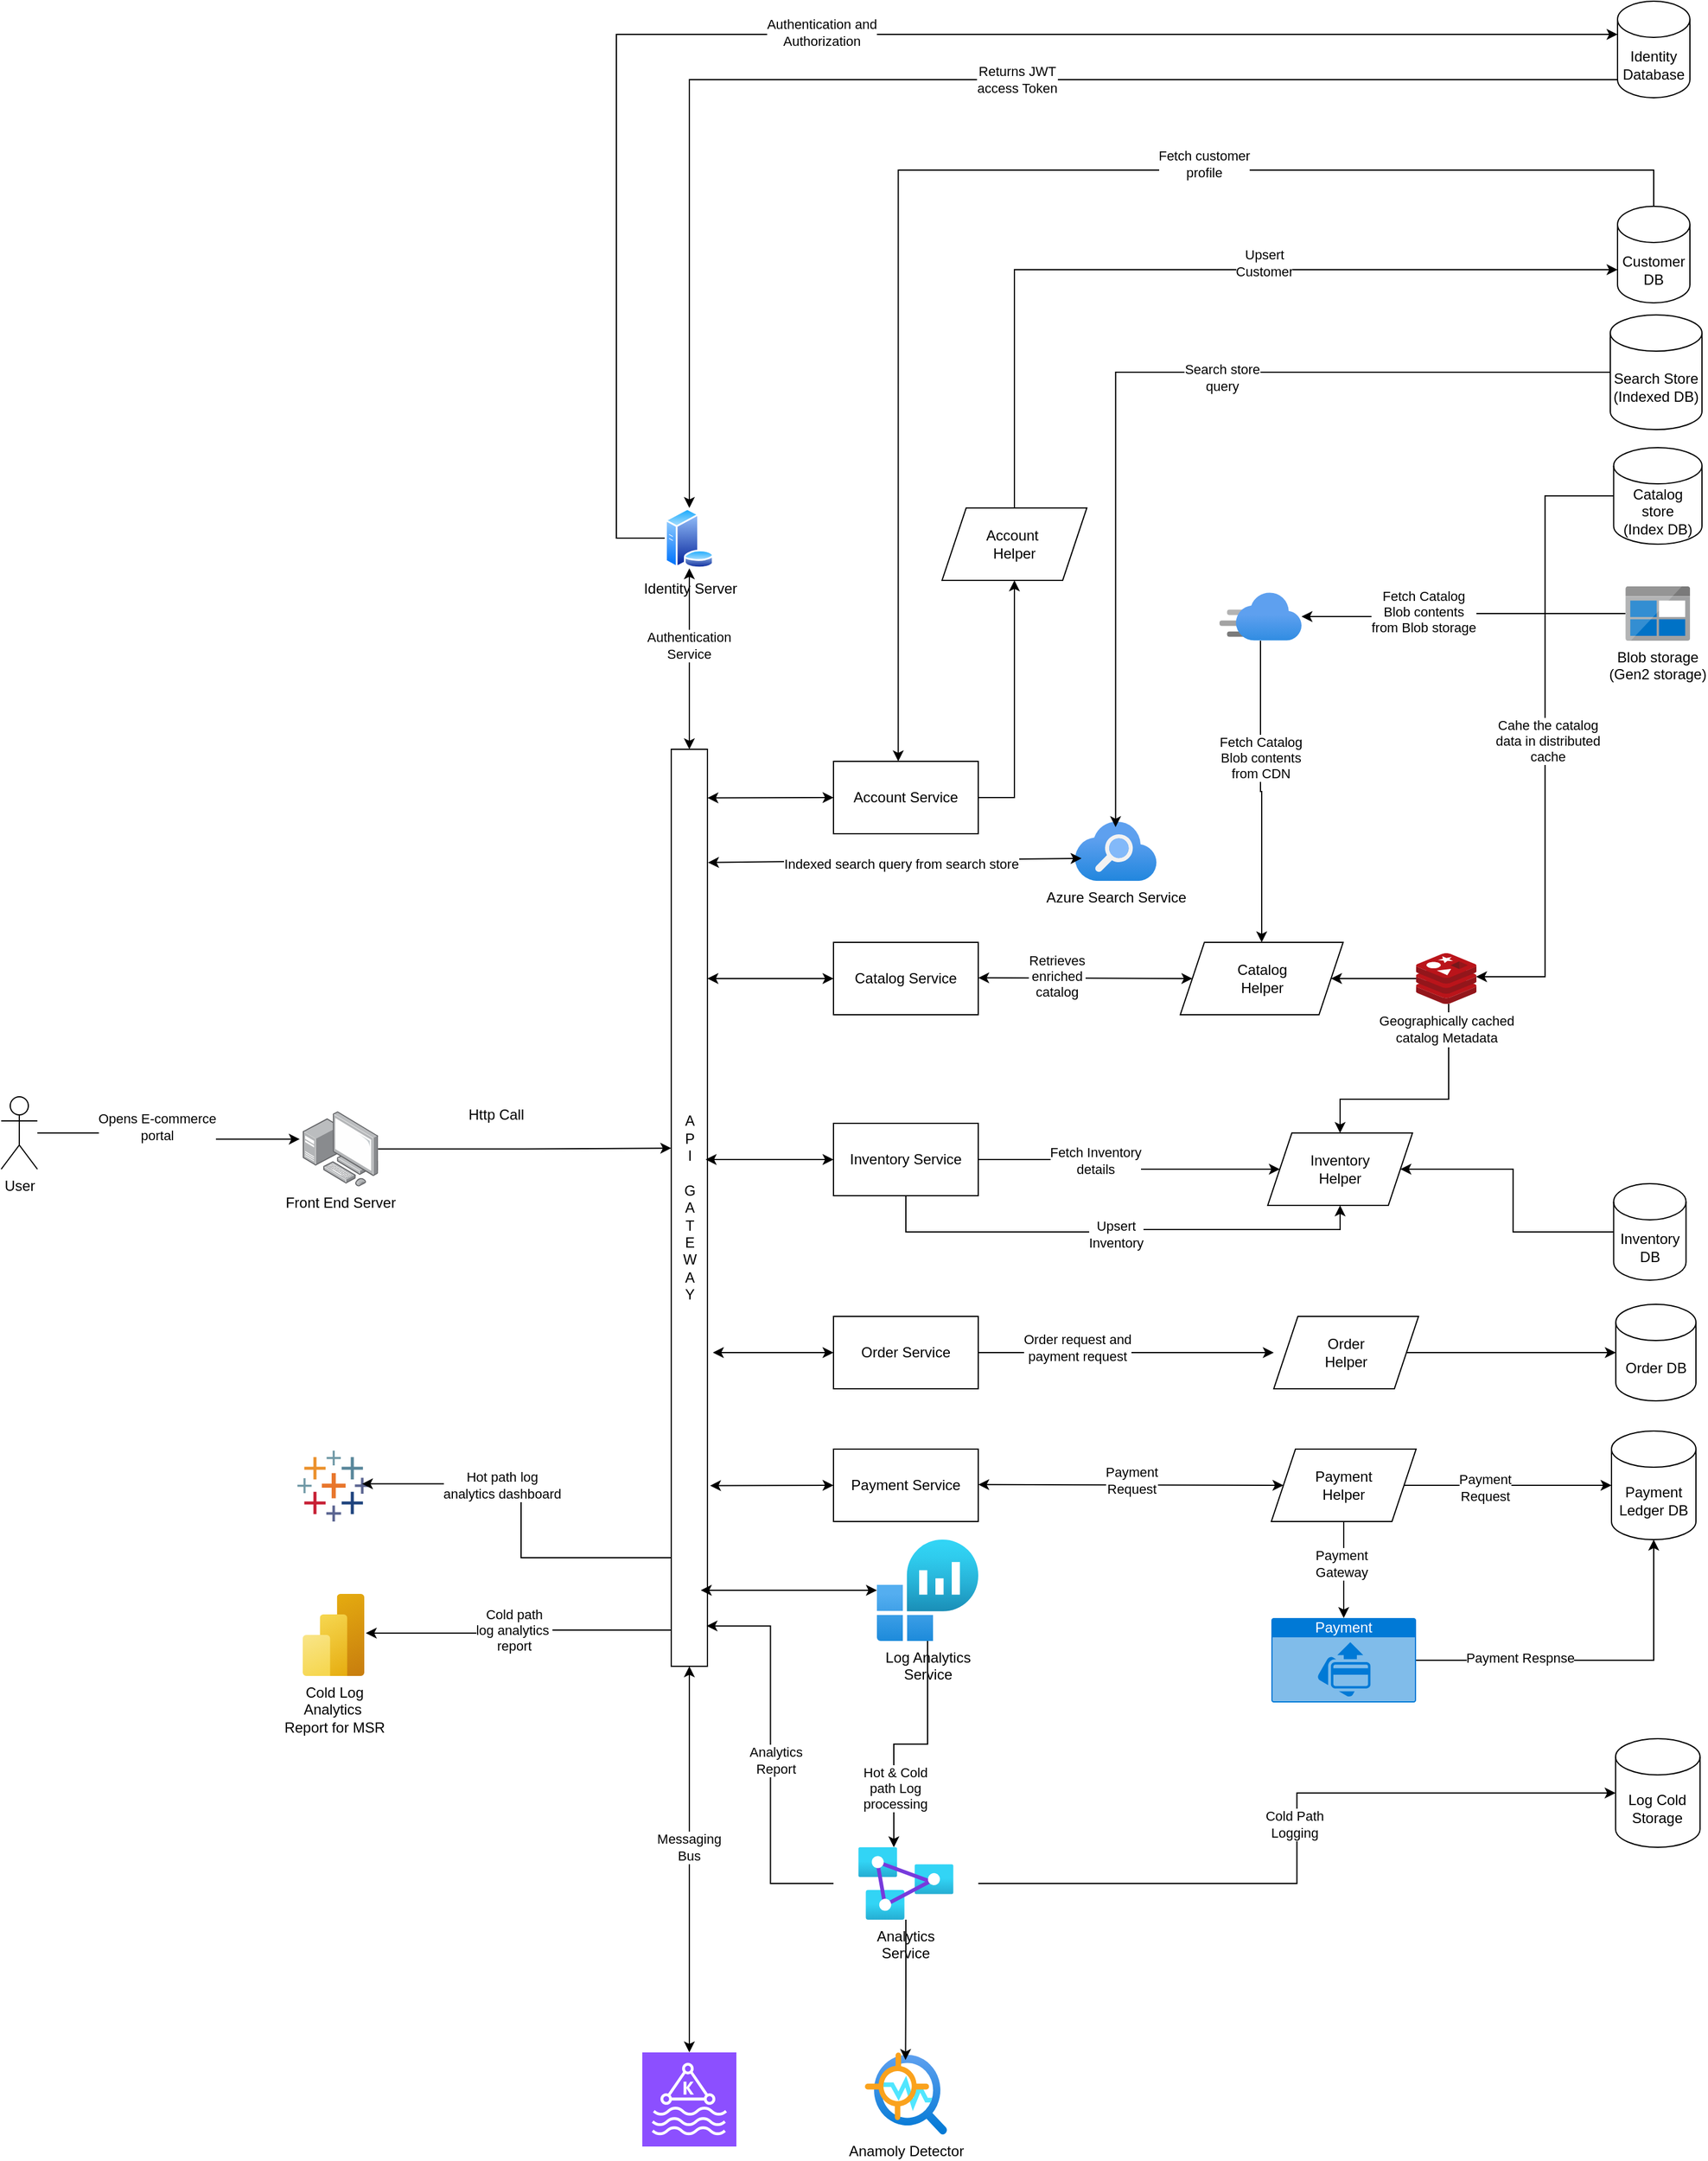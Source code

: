 <mxfile version="24.6.4" type="github">
  <diagram name="Page-1" id="DZVCTHQu2n3p9sboyNOl">
    <mxGraphModel dx="3424" dy="2045" grid="1" gridSize="10" guides="1" tooltips="1" connect="1" arrows="1" fold="1" page="1" pageScale="1" pageWidth="850" pageHeight="1100" math="0" shadow="0">
      <root>
        <mxCell id="0" />
        <mxCell id="1" parent="0" />
        <mxCell id="jgYk3zZ4BMT8bTG-VnUE-66" value="A&lt;br&gt;P&lt;br&gt;I&lt;br&gt;&lt;br&gt;G&lt;br&gt;A&lt;br&gt;T&lt;br&gt;E&lt;br&gt;W&lt;br&gt;A&lt;br&gt;Y" style="rounded=0;whiteSpace=wrap;html=1;" parent="1" vertex="1">
          <mxGeometry x="-984.5" y="-250" width="30" height="760" as="geometry" />
        </mxCell>
        <mxCell id="jgYk3zZ4BMT8bTG-VnUE-67" value="Front End Server" style="image;points=[];aspect=fixed;html=1;align=center;shadow=0;dashed=0;image=img/lib/allied_telesis/computer_and_terminals/Personal_Computer_with_Server.svg;" parent="1" vertex="1">
          <mxGeometry x="-1290" y="50" width="62.4" height="62.4" as="geometry" />
        </mxCell>
        <mxCell id="jgYk3zZ4BMT8bTG-VnUE-68" value="Identity Server" style="image;aspect=fixed;perimeter=ellipsePerimeter;html=1;align=center;shadow=0;dashed=0;spacingTop=3;image=img/lib/active_directory/database_server.svg;" parent="1" vertex="1">
          <mxGeometry x="-990" y="-450" width="41" height="50" as="geometry" />
        </mxCell>
        <mxCell id="0WEt7F5-mT2UaYVK9m0M-107" style="edgeStyle=orthogonalEdgeStyle;rounded=0;orthogonalLoop=1;jettySize=auto;html=1;exitX=0;exitY=1;exitDx=0;exitDy=-15;exitPerimeter=0;" edge="1" parent="1" source="jgYk3zZ4BMT8bTG-VnUE-69" target="jgYk3zZ4BMT8bTG-VnUE-68">
          <mxGeometry relative="1" as="geometry" />
        </mxCell>
        <mxCell id="0WEt7F5-mT2UaYVK9m0M-108" value="Returns JWT&lt;br&gt;access Token" style="edgeLabel;html=1;align=center;verticalAlign=middle;resizable=0;points=[];" vertex="1" connectable="0" parent="0WEt7F5-mT2UaYVK9m0M-107">
          <mxGeometry x="-0.114" relative="1" as="geometry">
            <mxPoint as="offset" />
          </mxGeometry>
        </mxCell>
        <mxCell id="jgYk3zZ4BMT8bTG-VnUE-69" value="Identity&lt;br&gt;Database" style="shape=cylinder3;whiteSpace=wrap;html=1;boundedLbl=1;backgroundOutline=1;size=15;" parent="1" vertex="1">
          <mxGeometry x="-200" y="-870" width="60" height="80" as="geometry" />
        </mxCell>
        <mxCell id="jgYk3zZ4BMT8bTG-VnUE-70" style="edgeStyle=orthogonalEdgeStyle;rounded=0;orthogonalLoop=1;jettySize=auto;html=1;entryX=0;entryY=0.435;entryDx=0;entryDy=0;entryPerimeter=0;" parent="1" source="jgYk3zZ4BMT8bTG-VnUE-67" target="jgYk3zZ4BMT8bTG-VnUE-66" edge="1">
          <mxGeometry relative="1" as="geometry" />
        </mxCell>
        <mxCell id="jgYk3zZ4BMT8bTG-VnUE-71" value="Http Call" style="text;html=1;align=center;verticalAlign=middle;resizable=0;points=[];autosize=1;strokeColor=none;fillColor=none;" parent="1" vertex="1">
          <mxGeometry x="-1165" y="38" width="70" height="30" as="geometry" />
        </mxCell>
        <mxCell id="jgYk3zZ4BMT8bTG-VnUE-74" value="User" style="shape=umlActor;verticalLabelPosition=bottom;verticalAlign=top;html=1;outlineConnect=0;" parent="1" vertex="1">
          <mxGeometry x="-1540" y="38" width="30" height="60" as="geometry" />
        </mxCell>
        <mxCell id="jgYk3zZ4BMT8bTG-VnUE-75" style="edgeStyle=orthogonalEdgeStyle;rounded=0;orthogonalLoop=1;jettySize=auto;html=1;entryX=-0.04;entryY=0.37;entryDx=0;entryDy=0;entryPerimeter=0;" parent="1" source="jgYk3zZ4BMT8bTG-VnUE-74" target="jgYk3zZ4BMT8bTG-VnUE-67" edge="1">
          <mxGeometry relative="1" as="geometry" />
        </mxCell>
        <mxCell id="jgYk3zZ4BMT8bTG-VnUE-76" value="Opens E-commerce&lt;br&gt;portal" style="edgeLabel;html=1;align=center;verticalAlign=middle;resizable=0;points=[];" parent="jgYk3zZ4BMT8bTG-VnUE-75" vertex="1" connectable="0">
          <mxGeometry x="-0.125" y="5" relative="1" as="geometry">
            <mxPoint x="1" as="offset" />
          </mxGeometry>
        </mxCell>
        <mxCell id="jgYk3zZ4BMT8bTG-VnUE-84" value="" style="endArrow=classic;startArrow=classic;html=1;rounded=0;exitX=0.5;exitY=0;exitDx=0;exitDy=0;" parent="1" source="jgYk3zZ4BMT8bTG-VnUE-66" target="jgYk3zZ4BMT8bTG-VnUE-68" edge="1">
          <mxGeometry width="50" height="50" relative="1" as="geometry">
            <mxPoint x="-980" y="-280" as="sourcePoint" />
            <mxPoint x="-930" y="-330" as="targetPoint" />
          </mxGeometry>
        </mxCell>
        <mxCell id="jgYk3zZ4BMT8bTG-VnUE-85" value="Authentication&lt;br&gt;Service" style="edgeLabel;html=1;align=center;verticalAlign=middle;resizable=0;points=[];" parent="jgYk3zZ4BMT8bTG-VnUE-84" vertex="1" connectable="0">
          <mxGeometry x="0.151" y="1" relative="1" as="geometry">
            <mxPoint as="offset" />
          </mxGeometry>
        </mxCell>
        <mxCell id="0WEt7F5-mT2UaYVK9m0M-95" style="edgeStyle=orthogonalEdgeStyle;rounded=0;orthogonalLoop=1;jettySize=auto;html=1;exitX=1;exitY=0.5;exitDx=0;exitDy=0;entryX=0.5;entryY=1;entryDx=0;entryDy=0;" edge="1" parent="1" source="jgYk3zZ4BMT8bTG-VnUE-86" target="0WEt7F5-mT2UaYVK9m0M-93">
          <mxGeometry relative="1" as="geometry" />
        </mxCell>
        <mxCell id="jgYk3zZ4BMT8bTG-VnUE-86" value="Account Service" style="rounded=0;whiteSpace=wrap;html=1;" parent="1" vertex="1">
          <mxGeometry x="-850" y="-240" width="120" height="60" as="geometry" />
        </mxCell>
        <mxCell id="jgYk3zZ4BMT8bTG-VnUE-87" value="Catalog Service" style="rounded=0;whiteSpace=wrap;html=1;" parent="1" vertex="1">
          <mxGeometry x="-850" y="-90" width="120" height="60" as="geometry" />
        </mxCell>
        <mxCell id="0WEt7F5-mT2UaYVK9m0M-85" style="edgeStyle=orthogonalEdgeStyle;rounded=0;orthogonalLoop=1;jettySize=auto;html=1;entryX=0;entryY=0.5;entryDx=0;entryDy=0;" edge="1" parent="1" source="jgYk3zZ4BMT8bTG-VnUE-88" target="0WEt7F5-mT2UaYVK9m0M-83">
          <mxGeometry relative="1" as="geometry" />
        </mxCell>
        <mxCell id="0WEt7F5-mT2UaYVK9m0M-90" value="Fetch Inventory&lt;br&gt;details" style="edgeLabel;html=1;align=center;verticalAlign=middle;resizable=0;points=[];" vertex="1" connectable="0" parent="0WEt7F5-mT2UaYVK9m0M-85">
          <mxGeometry x="-0.25" y="-1" relative="1" as="geometry">
            <mxPoint as="offset" />
          </mxGeometry>
        </mxCell>
        <mxCell id="0WEt7F5-mT2UaYVK9m0M-105" style="edgeStyle=orthogonalEdgeStyle;rounded=0;orthogonalLoop=1;jettySize=auto;html=1;entryX=0.5;entryY=1;entryDx=0;entryDy=0;" edge="1" parent="1" source="jgYk3zZ4BMT8bTG-VnUE-88" target="0WEt7F5-mT2UaYVK9m0M-83">
          <mxGeometry relative="1" as="geometry">
            <Array as="points">
              <mxPoint x="-790" y="150" />
              <mxPoint x="-610" y="150" />
              <mxPoint x="-610" y="148" />
              <mxPoint x="-430" y="148" />
            </Array>
          </mxGeometry>
        </mxCell>
        <mxCell id="0WEt7F5-mT2UaYVK9m0M-106" value="Upsert&lt;br&gt;Inventory" style="edgeLabel;html=1;align=center;verticalAlign=middle;resizable=0;points=[];" vertex="1" connectable="0" parent="0WEt7F5-mT2UaYVK9m0M-105">
          <mxGeometry x="-0.01" y="-2" relative="1" as="geometry">
            <mxPoint as="offset" />
          </mxGeometry>
        </mxCell>
        <mxCell id="jgYk3zZ4BMT8bTG-VnUE-88" value="Inventory Service" style="rounded=0;whiteSpace=wrap;html=1;" parent="1" vertex="1">
          <mxGeometry x="-850" y="60" width="120" height="60" as="geometry" />
        </mxCell>
        <mxCell id="jgYk3zZ4BMT8bTG-VnUE-89" value="Order Service" style="rounded=0;whiteSpace=wrap;html=1;" parent="1" vertex="1">
          <mxGeometry x="-850" y="220" width="120" height="60" as="geometry" />
        </mxCell>
        <mxCell id="jgYk3zZ4BMT8bTG-VnUE-91" value="" style="sketch=0;points=[[0,0,0],[0.25,0,0],[0.5,0,0],[0.75,0,0],[1,0,0],[0,1,0],[0.25,1,0],[0.5,1,0],[0.75,1,0],[1,1,0],[0,0.25,0],[0,0.5,0],[0,0.75,0],[1,0.25,0],[1,0.5,0],[1,0.75,0]];outlineConnect=0;fontColor=#232F3E;fillColor=#8C4FFF;strokeColor=#ffffff;dashed=0;verticalLabelPosition=bottom;verticalAlign=top;align=center;html=1;fontSize=12;fontStyle=0;aspect=fixed;shape=mxgraph.aws4.resourceIcon;resIcon=mxgraph.aws4.managed_streaming_for_kafka;" parent="1" vertex="1">
          <mxGeometry x="-1008.5" y="830" width="78" height="78" as="geometry" />
        </mxCell>
        <mxCell id="jgYk3zZ4BMT8bTG-VnUE-98" value="" style="endArrow=classic;startArrow=classic;html=1;rounded=0;entryX=0.5;entryY=0;entryDx=0;entryDy=0;entryPerimeter=0;exitX=0.5;exitY=1;exitDx=0;exitDy=0;" parent="1" source="jgYk3zZ4BMT8bTG-VnUE-66" target="jgYk3zZ4BMT8bTG-VnUE-91" edge="1">
          <mxGeometry width="50" height="50" relative="1" as="geometry">
            <mxPoint x="-940" y="530" as="sourcePoint" />
            <mxPoint x="-880" y="420" as="targetPoint" />
          </mxGeometry>
        </mxCell>
        <mxCell id="jgYk3zZ4BMT8bTG-VnUE-104" value="Messaging&lt;br&gt;Bus" style="edgeLabel;html=1;align=center;verticalAlign=middle;resizable=0;points=[];" parent="jgYk3zZ4BMT8bTG-VnUE-98" vertex="1" connectable="0">
          <mxGeometry x="-0.067" y="-1" relative="1" as="geometry">
            <mxPoint as="offset" />
          </mxGeometry>
        </mxCell>
        <mxCell id="jgYk3zZ4BMT8bTG-VnUE-100" value="" style="endArrow=classic;startArrow=classic;html=1;rounded=0;entryX=0;entryY=0.5;entryDx=0;entryDy=0;" parent="1" target="jgYk3zZ4BMT8bTG-VnUE-89" edge="1">
          <mxGeometry width="50" height="50" relative="1" as="geometry">
            <mxPoint x="-950" y="250" as="sourcePoint" />
            <mxPoint x="-860" y="249.41" as="targetPoint" />
          </mxGeometry>
        </mxCell>
        <mxCell id="jgYk3zZ4BMT8bTG-VnUE-101" value="" style="endArrow=classic;startArrow=classic;html=1;rounded=0;entryX=0;entryY=0.5;entryDx=0;entryDy=0;" parent="1" target="jgYk3zZ4BMT8bTG-VnUE-88" edge="1">
          <mxGeometry width="50" height="50" relative="1" as="geometry">
            <mxPoint x="-956" y="90" as="sourcePoint" />
            <mxPoint x="-820" y="150" as="targetPoint" />
          </mxGeometry>
        </mxCell>
        <mxCell id="jgYk3zZ4BMT8bTG-VnUE-102" value="" style="endArrow=classic;startArrow=classic;html=1;rounded=0;entryX=0;entryY=0.5;entryDx=0;entryDy=0;exitX=1;exitY=0.25;exitDx=0;exitDy=0;" parent="1" source="jgYk3zZ4BMT8bTG-VnUE-66" target="jgYk3zZ4BMT8bTG-VnUE-87" edge="1">
          <mxGeometry width="50" height="50" relative="1" as="geometry">
            <mxPoint x="-920" y="-10" as="sourcePoint" />
            <mxPoint x="-820" y="-10" as="targetPoint" />
          </mxGeometry>
        </mxCell>
        <mxCell id="jgYk3zZ4BMT8bTG-VnUE-103" value="" style="endArrow=classic;startArrow=classic;html=1;rounded=0;entryX=0;entryY=0.5;entryDx=0;entryDy=0;exitX=1;exitY=0.053;exitDx=0;exitDy=0;exitPerimeter=0;" parent="1" source="jgYk3zZ4BMT8bTG-VnUE-66" target="jgYk3zZ4BMT8bTG-VnUE-86" edge="1">
          <mxGeometry width="50" height="50" relative="1" as="geometry">
            <mxPoint x="-954.5" y="-170" as="sourcePoint" />
            <mxPoint x="-854.5" y="-170" as="targetPoint" />
          </mxGeometry>
        </mxCell>
        <mxCell id="jgYk3zZ4BMT8bTG-VnUE-106" value="Log Analytics&lt;br&gt;Service" style="image;aspect=fixed;html=1;points=[];align=center;fontSize=12;image=img/lib/azure2/analytics/Log_Analytics_Workspaces.svg;" parent="1" vertex="1">
          <mxGeometry x="-814" y="405" width="84" height="84" as="geometry" />
        </mxCell>
        <mxCell id="jgYk3zZ4BMT8bTG-VnUE-107" value="" style="endArrow=classic;startArrow=classic;html=1;rounded=0;" parent="1" target="jgYk3zZ4BMT8bTG-VnUE-106" edge="1">
          <mxGeometry width="50" height="50" relative="1" as="geometry">
            <mxPoint x="-960" y="447" as="sourcePoint" />
            <mxPoint x="-850" y="430" as="targetPoint" />
          </mxGeometry>
        </mxCell>
        <mxCell id="jgYk3zZ4BMT8bTG-VnUE-108" value="Payment Service" style="rounded=0;whiteSpace=wrap;html=1;" parent="1" vertex="1">
          <mxGeometry x="-850" y="330" width="120" height="60" as="geometry" />
        </mxCell>
        <mxCell id="jgYk3zZ4BMT8bTG-VnUE-109" value="" style="endArrow=classic;startArrow=classic;html=1;rounded=0;entryX=0;entryY=0.5;entryDx=0;entryDy=0;exitX=1.072;exitY=0.803;exitDx=0;exitDy=0;exitPerimeter=0;" parent="1" source="jgYk3zZ4BMT8bTG-VnUE-66" target="jgYk3zZ4BMT8bTG-VnUE-108" edge="1">
          <mxGeometry width="50" height="50" relative="1" as="geometry">
            <mxPoint x="-940" y="340" as="sourcePoint" />
            <mxPoint x="-840" y="340" as="targetPoint" />
          </mxGeometry>
        </mxCell>
        <mxCell id="0WEt7F5-mT2UaYVK9m0M-1" value="Customer DB" style="shape=cylinder3;whiteSpace=wrap;html=1;boundedLbl=1;backgroundOutline=1;size=15;" vertex="1" parent="1">
          <mxGeometry x="-200" y="-700" width="60" height="80" as="geometry" />
        </mxCell>
        <mxCell id="0WEt7F5-mT2UaYVK9m0M-2" value="Catalog store&lt;br&gt;(Index DB)" style="shape=cylinder3;whiteSpace=wrap;html=1;boundedLbl=1;backgroundOutline=1;size=15;" vertex="1" parent="1">
          <mxGeometry x="-203.22" y="-500" width="73.22" height="80" as="geometry" />
        </mxCell>
        <mxCell id="0WEt7F5-mT2UaYVK9m0M-88" style="edgeStyle=orthogonalEdgeStyle;rounded=0;orthogonalLoop=1;jettySize=auto;html=1;entryX=1;entryY=0.5;entryDx=0;entryDy=0;" edge="1" parent="1" source="0WEt7F5-mT2UaYVK9m0M-3" target="0WEt7F5-mT2UaYVK9m0M-83">
          <mxGeometry relative="1" as="geometry" />
        </mxCell>
        <mxCell id="0WEt7F5-mT2UaYVK9m0M-3" value="Inventory DB" style="shape=cylinder3;whiteSpace=wrap;html=1;boundedLbl=1;backgroundOutline=1;size=15;" vertex="1" parent="1">
          <mxGeometry x="-203.22" y="110" width="60" height="80" as="geometry" />
        </mxCell>
        <mxCell id="0WEt7F5-mT2UaYVK9m0M-4" value="Order DB" style="shape=cylinder3;whiteSpace=wrap;html=1;boundedLbl=1;backgroundOutline=1;size=15;" vertex="1" parent="1">
          <mxGeometry x="-201.43" y="210" width="66.43" height="80" as="geometry" />
        </mxCell>
        <mxCell id="0WEt7F5-mT2UaYVK9m0M-5" value="Payment Ledger DB" style="shape=cylinder3;whiteSpace=wrap;html=1;boundedLbl=1;backgroundOutline=1;size=15;" vertex="1" parent="1">
          <mxGeometry x="-205" y="315" width="70" height="90" as="geometry" />
        </mxCell>
        <mxCell id="0WEt7F5-mT2UaYVK9m0M-6" value="Azure Search Service" style="image;aspect=fixed;html=1;points=[];align=center;fontSize=12;image=img/lib/azure2/app_services/Search_Services.svg;" vertex="1" parent="1">
          <mxGeometry x="-650" y="-190" width="68" height="49.12" as="geometry" />
        </mxCell>
        <mxCell id="0WEt7F5-mT2UaYVK9m0M-7" value="" style="endArrow=classic;startArrow=classic;html=1;rounded=0;entryX=0.083;entryY=0.619;entryDx=0;entryDy=0;exitX=1;exitY=0.053;exitDx=0;exitDy=0;exitPerimeter=0;entryPerimeter=0;" edge="1" parent="1" target="0WEt7F5-mT2UaYVK9m0M-6">
          <mxGeometry width="50" height="50" relative="1" as="geometry">
            <mxPoint x="-954" y="-156.16" as="sourcePoint" />
            <mxPoint x="-420" y="-159.998" as="targetPoint" />
          </mxGeometry>
        </mxCell>
        <mxCell id="0WEt7F5-mT2UaYVK9m0M-10" value="Indexed search query from search store" style="edgeLabel;html=1;align=center;verticalAlign=middle;resizable=0;points=[];" vertex="1" connectable="0" parent="0WEt7F5-mT2UaYVK9m0M-7">
          <mxGeometry x="0.03" y="-3" relative="1" as="geometry">
            <mxPoint as="offset" />
          </mxGeometry>
        </mxCell>
        <mxCell id="0WEt7F5-mT2UaYVK9m0M-8" value="Search Store &lt;br&gt;(Indexed DB)" style="shape=cylinder3;whiteSpace=wrap;html=1;boundedLbl=1;backgroundOutline=1;size=15;" vertex="1" parent="1">
          <mxGeometry x="-206" y="-610" width="76" height="95" as="geometry" />
        </mxCell>
        <mxCell id="0WEt7F5-mT2UaYVK9m0M-18" style="edgeStyle=orthogonalEdgeStyle;rounded=0;orthogonalLoop=1;jettySize=auto;html=1;entryX=0;entryY=0.5;entryDx=0;entryDy=0;entryPerimeter=0;" edge="1" parent="1" source="0WEt7F5-mT2UaYVK9m0M-98" target="0WEt7F5-mT2UaYVK9m0M-4">
          <mxGeometry relative="1" as="geometry" />
        </mxCell>
        <mxCell id="0WEt7F5-mT2UaYVK9m0M-32" value="Catalog &lt;br&gt;Helper" style="shape=parallelogram;perimeter=parallelogramPerimeter;whiteSpace=wrap;html=1;fixedSize=1;" vertex="1" parent="1">
          <mxGeometry x="-562.5" y="-90" width="135" height="60" as="geometry" />
        </mxCell>
        <mxCell id="0WEt7F5-mT2UaYVK9m0M-77" style="edgeStyle=orthogonalEdgeStyle;rounded=0;orthogonalLoop=1;jettySize=auto;html=1;entryX=0.5;entryY=0;entryDx=0;entryDy=0;" edge="1" parent="1" source="0WEt7F5-mT2UaYVK9m0M-34" target="0WEt7F5-mT2UaYVK9m0M-32">
          <mxGeometry relative="1" as="geometry" />
        </mxCell>
        <mxCell id="0WEt7F5-mT2UaYVK9m0M-78" value="Fetch Catalog&lt;br&gt;Blob contents&lt;br&gt;from CDN" style="edgeLabel;html=1;align=center;verticalAlign=middle;resizable=0;points=[];" vertex="1" connectable="0" parent="0WEt7F5-mT2UaYVK9m0M-77">
          <mxGeometry x="-0.231" relative="1" as="geometry">
            <mxPoint as="offset" />
          </mxGeometry>
        </mxCell>
        <mxCell id="0WEt7F5-mT2UaYVK9m0M-34" value="" style="image;aspect=fixed;html=1;points=[];align=center;fontSize=12;image=img/lib/azure2/app_services/CDN_Profiles.svg;" vertex="1" parent="1">
          <mxGeometry x="-530" y="-380" width="68" height="40" as="geometry" />
        </mxCell>
        <mxCell id="0WEt7F5-mT2UaYVK9m0M-79" style="edgeStyle=orthogonalEdgeStyle;rounded=0;orthogonalLoop=1;jettySize=auto;html=1;" edge="1" parent="1" source="0WEt7F5-mT2UaYVK9m0M-39" target="0WEt7F5-mT2UaYVK9m0M-34">
          <mxGeometry relative="1" as="geometry" />
        </mxCell>
        <mxCell id="0WEt7F5-mT2UaYVK9m0M-80" value="Fetch Catalog&lt;br&gt;Blob contents&lt;br&gt;from Blob storage" style="edgeLabel;html=1;align=center;verticalAlign=middle;resizable=0;points=[];" vertex="1" connectable="0" parent="0WEt7F5-mT2UaYVK9m0M-79">
          <mxGeometry x="0.254" y="-4" relative="1" as="geometry">
            <mxPoint as="offset" />
          </mxGeometry>
        </mxCell>
        <mxCell id="0WEt7F5-mT2UaYVK9m0M-39" value="Blob storage&lt;br&gt;(Gen2 storage)" style="image;sketch=0;aspect=fixed;html=1;points=[];align=center;fontSize=12;image=img/lib/mscae/BlobBlock.svg;" vertex="1" parent="1">
          <mxGeometry x="-193.39" y="-385" width="53.57" height="45" as="geometry" />
        </mxCell>
        <mxCell id="0WEt7F5-mT2UaYVK9m0M-47" value="" style="endArrow=classic;startArrow=classic;html=1;rounded=0;entryX=0;entryY=0.5;entryDx=0;entryDy=0;exitX=1;exitY=0.25;exitDx=0;exitDy=0;" edge="1" parent="1" target="0WEt7F5-mT2UaYVK9m0M-32">
          <mxGeometry width="50" height="50" relative="1" as="geometry">
            <mxPoint x="-730" y="-60.59" as="sourcePoint" />
            <mxPoint x="-626" y="-60.59" as="targetPoint" />
          </mxGeometry>
        </mxCell>
        <mxCell id="0WEt7F5-mT2UaYVK9m0M-59" value="Retrieves &lt;br&gt;enriched&lt;br&gt;catalog" style="edgeLabel;html=1;align=center;verticalAlign=middle;resizable=0;points=[];" vertex="1" connectable="0" parent="0WEt7F5-mT2UaYVK9m0M-47">
          <mxGeometry x="-0.265" y="2" relative="1" as="geometry">
            <mxPoint as="offset" />
          </mxGeometry>
        </mxCell>
        <mxCell id="0WEt7F5-mT2UaYVK9m0M-82" style="edgeStyle=orthogonalEdgeStyle;rounded=0;orthogonalLoop=1;jettySize=auto;html=1;" edge="1" parent="1" source="0WEt7F5-mT2UaYVK9m0M-11" target="0WEt7F5-mT2UaYVK9m0M-32">
          <mxGeometry relative="1" as="geometry" />
        </mxCell>
        <mxCell id="0WEt7F5-mT2UaYVK9m0M-111" style="edgeStyle=orthogonalEdgeStyle;rounded=0;orthogonalLoop=1;jettySize=auto;html=1;entryX=0.5;entryY=0;entryDx=0;entryDy=0;" edge="1" parent="1" source="0WEt7F5-mT2UaYVK9m0M-11" target="0WEt7F5-mT2UaYVK9m0M-83">
          <mxGeometry relative="1" as="geometry">
            <Array as="points">
              <mxPoint x="-340" y="40" />
              <mxPoint x="-430" y="40" />
            </Array>
          </mxGeometry>
        </mxCell>
        <mxCell id="0WEt7F5-mT2UaYVK9m0M-11" value="&lt;span style=&quot;font-size: 11px;&quot;&gt;Geographically cached &lt;br&gt;catalog&amp;nbsp;&lt;/span&gt;&lt;span style=&quot;font-size: 11px;&quot;&gt;Metadata&lt;/span&gt;" style="image;sketch=0;aspect=fixed;html=1;points=[];align=center;fontSize=12;image=img/lib/mscae/Cache_Redis_Product.svg;" vertex="1" parent="1">
          <mxGeometry x="-367" y="-81" width="50" height="42" as="geometry" />
        </mxCell>
        <mxCell id="0WEt7F5-mT2UaYVK9m0M-50" style="edgeStyle=orthogonalEdgeStyle;rounded=0;orthogonalLoop=1;jettySize=auto;html=1;entryX=0.995;entryY=0.464;entryDx=0;entryDy=0;entryPerimeter=0;" edge="1" parent="1" source="0WEt7F5-mT2UaYVK9m0M-2" target="0WEt7F5-mT2UaYVK9m0M-11">
          <mxGeometry relative="1" as="geometry" />
        </mxCell>
        <mxCell id="0WEt7F5-mT2UaYVK9m0M-81" value="Cahe the catalog&lt;br&gt;data in distributed&lt;br&gt;cache" style="edgeLabel;html=1;align=center;verticalAlign=middle;resizable=0;points=[];" vertex="1" connectable="0" parent="0WEt7F5-mT2UaYVK9m0M-50">
          <mxGeometry x="0.013" y="2" relative="1" as="geometry">
            <mxPoint as="offset" />
          </mxGeometry>
        </mxCell>
        <mxCell id="0WEt7F5-mT2UaYVK9m0M-51" style="edgeStyle=orthogonalEdgeStyle;rounded=0;orthogonalLoop=1;jettySize=auto;html=1;entryX=0.498;entryY=0.092;entryDx=0;entryDy=0;entryPerimeter=0;" edge="1" parent="1" source="0WEt7F5-mT2UaYVK9m0M-8" target="0WEt7F5-mT2UaYVK9m0M-6">
          <mxGeometry relative="1" as="geometry" />
        </mxCell>
        <mxCell id="0WEt7F5-mT2UaYVK9m0M-53" value="Search store&lt;br&gt;query" style="edgeLabel;html=1;align=center;verticalAlign=middle;resizable=0;points=[];" vertex="1" connectable="0" parent="0WEt7F5-mT2UaYVK9m0M-51">
          <mxGeometry x="-0.18" y="4" relative="1" as="geometry">
            <mxPoint as="offset" />
          </mxGeometry>
        </mxCell>
        <mxCell id="0WEt7F5-mT2UaYVK9m0M-56" style="edgeStyle=orthogonalEdgeStyle;rounded=0;orthogonalLoop=1;jettySize=auto;html=1;entryX=0.478;entryY=-0.13;entryDx=0;entryDy=0;entryPerimeter=0;exitX=0.5;exitY=0;exitDx=0;exitDy=0;exitPerimeter=0;" edge="1" parent="1" source="0WEt7F5-mT2UaYVK9m0M-1">
          <mxGeometry relative="1" as="geometry">
            <mxPoint x="-203.68" y="-652.259" as="sourcePoint" />
            <mxPoint x="-796.32" y="-240.0" as="targetPoint" />
            <Array as="points">
              <mxPoint x="-170" y="-730" />
              <mxPoint x="-796" y="-730" />
            </Array>
          </mxGeometry>
        </mxCell>
        <mxCell id="0WEt7F5-mT2UaYVK9m0M-57" value="Fetch customer&lt;br&gt;profile" style="edgeLabel;html=1;align=center;verticalAlign=middle;resizable=0;points=[];" vertex="1" connectable="0" parent="0WEt7F5-mT2UaYVK9m0M-56">
          <mxGeometry x="-0.296" y="-5" relative="1" as="geometry">
            <mxPoint as="offset" />
          </mxGeometry>
        </mxCell>
        <mxCell id="0WEt7F5-mT2UaYVK9m0M-61" value="Payment" style="html=1;whiteSpace=wrap;strokeColor=none;fillColor=#0079D6;labelPosition=center;verticalLabelPosition=middle;verticalAlign=top;align=center;fontSize=12;outlineConnect=0;spacingTop=-6;fontColor=#FFFFFF;sketch=0;shape=mxgraph.sitemap.payment;" vertex="1" parent="1">
          <mxGeometry x="-487" y="470" width="120" height="70" as="geometry" />
        </mxCell>
        <mxCell id="0WEt7F5-mT2UaYVK9m0M-64" style="edgeStyle=orthogonalEdgeStyle;rounded=0;orthogonalLoop=1;jettySize=auto;html=1;" edge="1" parent="1" source="0WEt7F5-mT2UaYVK9m0M-62" target="0WEt7F5-mT2UaYVK9m0M-5">
          <mxGeometry relative="1" as="geometry" />
        </mxCell>
        <mxCell id="0WEt7F5-mT2UaYVK9m0M-68" value="Payment&lt;br&gt;Request" style="edgeLabel;html=1;align=center;verticalAlign=middle;resizable=0;points=[];" vertex="1" connectable="0" parent="0WEt7F5-mT2UaYVK9m0M-64">
          <mxGeometry x="-0.224" y="-2" relative="1" as="geometry">
            <mxPoint as="offset" />
          </mxGeometry>
        </mxCell>
        <mxCell id="0WEt7F5-mT2UaYVK9m0M-65" style="edgeStyle=orthogonalEdgeStyle;rounded=0;orthogonalLoop=1;jettySize=auto;html=1;" edge="1" parent="1" source="0WEt7F5-mT2UaYVK9m0M-62" target="0WEt7F5-mT2UaYVK9m0M-61">
          <mxGeometry relative="1" as="geometry" />
        </mxCell>
        <mxCell id="0WEt7F5-mT2UaYVK9m0M-69" value="Payment&lt;br&gt;Gateway" style="edgeLabel;html=1;align=center;verticalAlign=middle;resizable=0;points=[];" vertex="1" connectable="0" parent="0WEt7F5-mT2UaYVK9m0M-65">
          <mxGeometry x="-0.122" y="-2" relative="1" as="geometry">
            <mxPoint as="offset" />
          </mxGeometry>
        </mxCell>
        <mxCell id="0WEt7F5-mT2UaYVK9m0M-62" value="Payment&lt;br&gt;Helper" style="shape=parallelogram;perimeter=parallelogramPerimeter;whiteSpace=wrap;html=1;fixedSize=1;" vertex="1" parent="1">
          <mxGeometry x="-487" y="330" width="120" height="60" as="geometry" />
        </mxCell>
        <mxCell id="0WEt7F5-mT2UaYVK9m0M-66" style="edgeStyle=orthogonalEdgeStyle;rounded=0;orthogonalLoop=1;jettySize=auto;html=1;entryX=0.5;entryY=1;entryDx=0;entryDy=0;entryPerimeter=0;" edge="1" parent="1" source="0WEt7F5-mT2UaYVK9m0M-61" target="0WEt7F5-mT2UaYVK9m0M-5">
          <mxGeometry relative="1" as="geometry" />
        </mxCell>
        <mxCell id="0WEt7F5-mT2UaYVK9m0M-70" value="Payment Respnse" style="edgeLabel;html=1;align=center;verticalAlign=middle;resizable=0;points=[];" vertex="1" connectable="0" parent="0WEt7F5-mT2UaYVK9m0M-66">
          <mxGeometry x="-0.42" y="2" relative="1" as="geometry">
            <mxPoint as="offset" />
          </mxGeometry>
        </mxCell>
        <mxCell id="0WEt7F5-mT2UaYVK9m0M-72" value="" style="endArrow=classic;startArrow=classic;html=1;rounded=0;exitX=1.15;exitY=0.921;exitDx=0;exitDy=0;exitPerimeter=0;entryX=0;entryY=0.5;entryDx=0;entryDy=0;" edge="1" parent="1" target="0WEt7F5-mT2UaYVK9m0M-62">
          <mxGeometry width="50" height="50" relative="1" as="geometry">
            <mxPoint x="-730" y="359.41" as="sourcePoint" />
            <mxPoint x="-612" y="360.41" as="targetPoint" />
          </mxGeometry>
        </mxCell>
        <mxCell id="0WEt7F5-mT2UaYVK9m0M-73" value="Payment&lt;br&gt;Request" style="edgeLabel;html=1;align=center;verticalAlign=middle;resizable=0;points=[];" vertex="1" connectable="0" parent="0WEt7F5-mT2UaYVK9m0M-72">
          <mxGeometry x="0.003" y="4" relative="1" as="geometry">
            <mxPoint as="offset" />
          </mxGeometry>
        </mxCell>
        <mxCell id="0WEt7F5-mT2UaYVK9m0M-83" value="Inventory&lt;br&gt;Helper" style="shape=parallelogram;perimeter=parallelogramPerimeter;whiteSpace=wrap;html=1;fixedSize=1;" vertex="1" parent="1">
          <mxGeometry x="-490" y="68" width="120" height="60" as="geometry" />
        </mxCell>
        <mxCell id="0WEt7F5-mT2UaYVK9m0M-93" value="Account&amp;nbsp;&lt;br&gt;Helper" style="shape=parallelogram;perimeter=parallelogramPerimeter;whiteSpace=wrap;html=1;fixedSize=1;" vertex="1" parent="1">
          <mxGeometry x="-760" y="-450" width="120" height="60" as="geometry" />
        </mxCell>
        <mxCell id="0WEt7F5-mT2UaYVK9m0M-96" style="edgeStyle=orthogonalEdgeStyle;rounded=0;orthogonalLoop=1;jettySize=auto;html=1;entryX=0;entryY=0;entryDx=0;entryDy=52.5;entryPerimeter=0;" edge="1" parent="1" source="0WEt7F5-mT2UaYVK9m0M-93" target="0WEt7F5-mT2UaYVK9m0M-1">
          <mxGeometry relative="1" as="geometry">
            <Array as="points">
              <mxPoint x="-700" y="-647" />
            </Array>
          </mxGeometry>
        </mxCell>
        <mxCell id="0WEt7F5-mT2UaYVK9m0M-97" value="Upsert&lt;br&gt;Customer" style="edgeLabel;html=1;align=center;verticalAlign=middle;resizable=0;points=[];" vertex="1" connectable="0" parent="0WEt7F5-mT2UaYVK9m0M-96">
          <mxGeometry x="0.158" y="6" relative="1" as="geometry">
            <mxPoint as="offset" />
          </mxGeometry>
        </mxCell>
        <mxCell id="0WEt7F5-mT2UaYVK9m0M-99" value="" style="edgeStyle=orthogonalEdgeStyle;rounded=0;orthogonalLoop=1;jettySize=auto;html=1;entryX=0;entryY=0.5;entryDx=0;entryDy=0;entryPerimeter=0;" edge="1" parent="1" source="jgYk3zZ4BMT8bTG-VnUE-89" target="0WEt7F5-mT2UaYVK9m0M-98">
          <mxGeometry relative="1" as="geometry">
            <mxPoint x="-730" y="250" as="sourcePoint" />
            <mxPoint x="-201" y="250" as="targetPoint" />
          </mxGeometry>
        </mxCell>
        <mxCell id="0WEt7F5-mT2UaYVK9m0M-100" value="Order request and&lt;br&gt;payment request" style="edgeLabel;html=1;align=center;verticalAlign=middle;resizable=0;points=[];" vertex="1" connectable="0" parent="0WEt7F5-mT2UaYVK9m0M-99">
          <mxGeometry x="-0.331" y="4" relative="1" as="geometry">
            <mxPoint as="offset" />
          </mxGeometry>
        </mxCell>
        <mxCell id="0WEt7F5-mT2UaYVK9m0M-98" value="Order&lt;br&gt;Helper" style="shape=parallelogram;perimeter=parallelogramPerimeter;whiteSpace=wrap;html=1;fixedSize=1;" vertex="1" parent="1">
          <mxGeometry x="-485" y="220" width="120" height="60" as="geometry" />
        </mxCell>
        <mxCell id="0WEt7F5-mT2UaYVK9m0M-109" style="edgeStyle=orthogonalEdgeStyle;rounded=0;orthogonalLoop=1;jettySize=auto;html=1;entryX=0;entryY=0;entryDx=0;entryDy=27.5;entryPerimeter=0;" edge="1" parent="1" source="jgYk3zZ4BMT8bTG-VnUE-68" target="jgYk3zZ4BMT8bTG-VnUE-69">
          <mxGeometry relative="1" as="geometry">
            <Array as="points">
              <mxPoint x="-1030" y="-425" />
              <mxPoint x="-1030" y="-843" />
            </Array>
          </mxGeometry>
        </mxCell>
        <mxCell id="0WEt7F5-mT2UaYVK9m0M-110" value="Authentication and&lt;br&gt;Authorization" style="edgeLabel;html=1;align=center;verticalAlign=middle;resizable=0;points=[];" vertex="1" connectable="0" parent="0WEt7F5-mT2UaYVK9m0M-109">
          <mxGeometry x="-0.025" y="2" relative="1" as="geometry">
            <mxPoint as="offset" />
          </mxGeometry>
        </mxCell>
        <mxCell id="0WEt7F5-mT2UaYVK9m0M-112" value="Cold Log&lt;br&gt;Analytics&amp;nbsp;&lt;br&gt;Report for MSR" style="image;aspect=fixed;html=1;points=[];align=center;fontSize=12;image=img/lib/azure2/analytics/Power_BI_Embedded.svg;" vertex="1" parent="1">
          <mxGeometry x="-1290" y="450" width="51" height="68" as="geometry" />
        </mxCell>
        <mxCell id="0WEt7F5-mT2UaYVK9m0M-116" value="Log Cold&lt;br&gt;Storage" style="shape=cylinder3;whiteSpace=wrap;html=1;boundedLbl=1;backgroundOutline=1;size=15;" vertex="1" parent="1">
          <mxGeometry x="-201.61" y="570" width="70" height="90" as="geometry" />
        </mxCell>
        <mxCell id="0WEt7F5-mT2UaYVK9m0M-124" value="" style="verticalLabelPosition=bottom;aspect=fixed;html=1;shape=mxgraph.salesforce.analytics;" vertex="1" parent="1">
          <mxGeometry x="-1294.5" y="331.2" width="60" height="58.8" as="geometry" />
        </mxCell>
        <mxCell id="0WEt7F5-mT2UaYVK9m0M-133" value="Analytics&lt;br&gt;Service" style="rounded=0;whiteSpace=wrap;html=1;shape=image;labelBackgroundColor=default;verticalAlign=top;verticalLabelPosition=bottom;aspect=fixed;points=[];image=img/lib/azure2/analytics/Analysis_Services.svg;" vertex="1" parent="1">
          <mxGeometry x="-850" y="660" width="120" height="60" as="geometry" />
        </mxCell>
        <mxCell id="0WEt7F5-mT2UaYVK9m0M-138" style="edgeStyle=orthogonalEdgeStyle;rounded=0;orthogonalLoop=1;jettySize=auto;html=1;entryX=0;entryY=0.5;entryDx=0;entryDy=0;entryPerimeter=0;" edge="1" parent="1" source="0WEt7F5-mT2UaYVK9m0M-133" target="0WEt7F5-mT2UaYVK9m0M-116">
          <mxGeometry relative="1" as="geometry" />
        </mxCell>
        <mxCell id="0WEt7F5-mT2UaYVK9m0M-139" value="Cold Path&lt;br&gt;Logging" style="edgeLabel;html=1;align=center;verticalAlign=middle;resizable=0;points=[];" vertex="1" connectable="0" parent="0WEt7F5-mT2UaYVK9m0M-138">
          <mxGeometry x="0.038" y="2" relative="1" as="geometry">
            <mxPoint as="offset" />
          </mxGeometry>
        </mxCell>
        <mxCell id="0WEt7F5-mT2UaYVK9m0M-140" style="edgeStyle=orthogonalEdgeStyle;rounded=0;orthogonalLoop=1;jettySize=auto;html=1;entryX=0.975;entryY=0.956;entryDx=0;entryDy=0;entryPerimeter=0;" edge="1" parent="1" source="0WEt7F5-mT2UaYVK9m0M-133" target="jgYk3zZ4BMT8bTG-VnUE-66">
          <mxGeometry relative="1" as="geometry" />
        </mxCell>
        <mxCell id="0WEt7F5-mT2UaYVK9m0M-141" value="Analytics&lt;br&gt;Report" style="edgeLabel;html=1;align=center;verticalAlign=middle;resizable=0;points=[];" vertex="1" connectable="0" parent="0WEt7F5-mT2UaYVK9m0M-140">
          <mxGeometry x="-0.03" y="-5" relative="1" as="geometry">
            <mxPoint x="-1" as="offset" />
          </mxGeometry>
        </mxCell>
        <mxCell id="0WEt7F5-mT2UaYVK9m0M-145" style="edgeStyle=orthogonalEdgeStyle;rounded=0;orthogonalLoop=1;jettySize=auto;html=1;entryX=0.895;entryY=0.469;entryDx=0;entryDy=0;entryPerimeter=0;" edge="1" parent="1" source="jgYk3zZ4BMT8bTG-VnUE-66" target="0WEt7F5-mT2UaYVK9m0M-124">
          <mxGeometry relative="1" as="geometry">
            <Array as="points">
              <mxPoint x="-1109" y="420" />
              <mxPoint x="-1109" y="359" />
            </Array>
          </mxGeometry>
        </mxCell>
        <mxCell id="0WEt7F5-mT2UaYVK9m0M-146" value="Hot path log&lt;br&gt;analytics dashboard" style="edgeLabel;html=1;align=center;verticalAlign=middle;resizable=0;points=[];" vertex="1" connectable="0" parent="0WEt7F5-mT2UaYVK9m0M-145">
          <mxGeometry x="0.279" y="1" relative="1" as="geometry">
            <mxPoint x="1" as="offset" />
          </mxGeometry>
        </mxCell>
        <mxCell id="0WEt7F5-mT2UaYVK9m0M-149" style="edgeStyle=orthogonalEdgeStyle;rounded=0;orthogonalLoop=1;jettySize=auto;html=1;entryX=0.417;entryY=0;entryDx=0;entryDy=0;entryPerimeter=0;" edge="1" parent="1" source="jgYk3zZ4BMT8bTG-VnUE-106" target="0WEt7F5-mT2UaYVK9m0M-133">
          <mxGeometry relative="1" as="geometry" />
        </mxCell>
        <mxCell id="0WEt7F5-mT2UaYVK9m0M-150" value="Hot &amp;amp; Cold&lt;br&gt;path Log&lt;br&gt;processing" style="edgeLabel;html=1;align=center;verticalAlign=middle;resizable=0;points=[];" vertex="1" connectable="0" parent="0WEt7F5-mT2UaYVK9m0M-149">
          <mxGeometry x="0.384" y="1" relative="1" as="geometry">
            <mxPoint y="12" as="offset" />
          </mxGeometry>
        </mxCell>
        <mxCell id="0WEt7F5-mT2UaYVK9m0M-151" value="Anamoly Detector" style="image;aspect=fixed;html=1;points=[];align=center;fontSize=12;image=img/lib/azure2/ai_machine_learning/Anomaly_Detector.svg;" vertex="1" parent="1">
          <mxGeometry x="-824" y="830" width="68" height="68" as="geometry" />
        </mxCell>
        <mxCell id="0WEt7F5-mT2UaYVK9m0M-152" style="edgeStyle=orthogonalEdgeStyle;rounded=0;orthogonalLoop=1;jettySize=auto;html=1;entryX=0.496;entryY=0.092;entryDx=0;entryDy=0;entryPerimeter=0;" edge="1" parent="1" source="0WEt7F5-mT2UaYVK9m0M-133" target="0WEt7F5-mT2UaYVK9m0M-151">
          <mxGeometry relative="1" as="geometry" />
        </mxCell>
        <mxCell id="0WEt7F5-mT2UaYVK9m0M-153" style="edgeStyle=orthogonalEdgeStyle;rounded=0;orthogonalLoop=1;jettySize=auto;html=1;entryX=1.025;entryY=0.478;entryDx=0;entryDy=0;entryPerimeter=0;" edge="1" parent="1" source="jgYk3zZ4BMT8bTG-VnUE-66" target="0WEt7F5-mT2UaYVK9m0M-112">
          <mxGeometry relative="1" as="geometry">
            <Array as="points">
              <mxPoint x="-1112" y="480" />
              <mxPoint x="-1112" y="483" />
            </Array>
          </mxGeometry>
        </mxCell>
        <mxCell id="0WEt7F5-mT2UaYVK9m0M-154" value="Cold path&lt;br&gt;log analytics&amp;nbsp;&lt;br&gt;report" style="edgeLabel;html=1;align=center;verticalAlign=middle;resizable=0;points=[];" vertex="1" connectable="0" parent="0WEt7F5-mT2UaYVK9m0M-153">
          <mxGeometry x="0.052" y="-3" relative="1" as="geometry">
            <mxPoint x="1" as="offset" />
          </mxGeometry>
        </mxCell>
      </root>
    </mxGraphModel>
  </diagram>
</mxfile>
